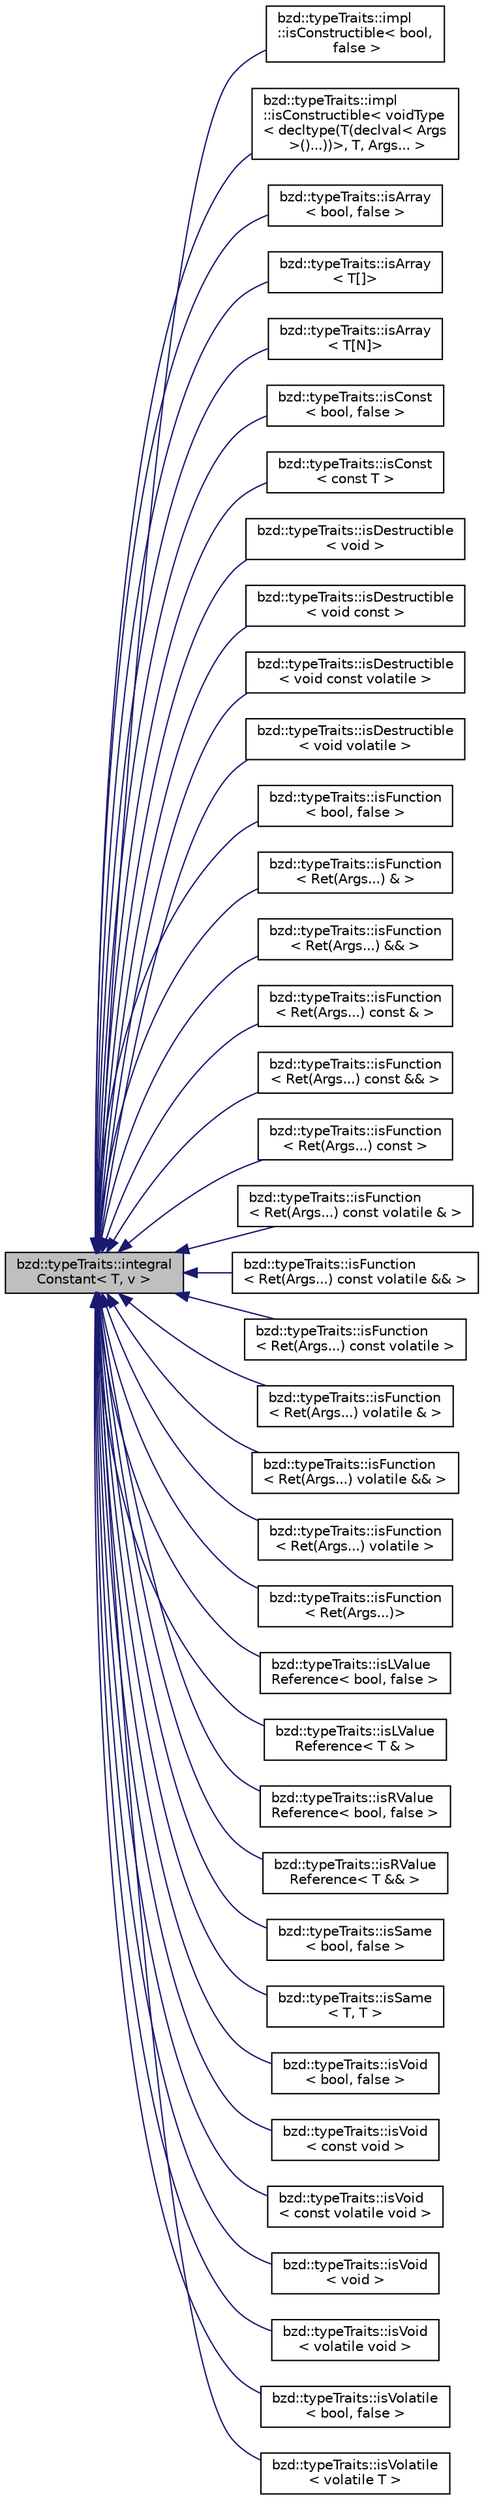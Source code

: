 digraph "bzd::typeTraits::integralConstant&lt; T, v &gt;"
{
  edge [fontname="Helvetica",fontsize="10",labelfontname="Helvetica",labelfontsize="10"];
  node [fontname="Helvetica",fontsize="10",shape=record];
  rankdir="LR";
  Node0 [label="bzd::typeTraits::integral\lConstant\< T, v \>",height=0.2,width=0.4,color="black", fillcolor="grey75", style="filled", fontcolor="black"];
  Node0 -> Node1 [dir="back",color="midnightblue",fontsize="10",style="solid",fontname="Helvetica"];
  Node1 [label="bzd::typeTraits::impl\l::isConstructible\< bool,\l false \>",height=0.2,width=0.4,color="black", fillcolor="white", style="filled",URL="$structbzd_1_1typeTraits_1_1impl_1_1isConstructible.html"];
  Node0 -> Node2 [dir="back",color="midnightblue",fontsize="10",style="solid",fontname="Helvetica"];
  Node2 [label="bzd::typeTraits::impl\l::isConstructible\< voidType\l\< decltype(T(declval\< Args\l \>()...))\>, T, Args... \>",height=0.2,width=0.4,color="black", fillcolor="white", style="filled",URL="$structbzd_1_1typeTraits_1_1impl_1_1isConstructible_3_01voidType_3_01decltype_07T_07declval_3_01Ab708546180c4980af3729b760eee75ea.html"];
  Node0 -> Node3 [dir="back",color="midnightblue",fontsize="10",style="solid",fontname="Helvetica"];
  Node3 [label="bzd::typeTraits::isArray\l\< bool, false \>",height=0.2,width=0.4,color="black", fillcolor="white", style="filled",URL="$structbzd_1_1typeTraits_1_1isArray.html"];
  Node0 -> Node4 [dir="back",color="midnightblue",fontsize="10",style="solid",fontname="Helvetica"];
  Node4 [label="bzd::typeTraits::isArray\l\< T[]\>",height=0.2,width=0.4,color="black", fillcolor="white", style="filled",URL="$structbzd_1_1typeTraits_1_1isArray_3_01T[]_4.html"];
  Node0 -> Node5 [dir="back",color="midnightblue",fontsize="10",style="solid",fontname="Helvetica"];
  Node5 [label="bzd::typeTraits::isArray\l\< T[N]\>",height=0.2,width=0.4,color="black", fillcolor="white", style="filled",URL="$structbzd_1_1typeTraits_1_1isArray_3_01T[N]_4.html"];
  Node0 -> Node6 [dir="back",color="midnightblue",fontsize="10",style="solid",fontname="Helvetica"];
  Node6 [label="bzd::typeTraits::isConst\l\< bool, false \>",height=0.2,width=0.4,color="black", fillcolor="white", style="filled",URL="$structbzd_1_1typeTraits_1_1isConst.html"];
  Node0 -> Node7 [dir="back",color="midnightblue",fontsize="10",style="solid",fontname="Helvetica"];
  Node7 [label="bzd::typeTraits::isConst\l\< const T \>",height=0.2,width=0.4,color="black", fillcolor="white", style="filled",URL="$structbzd_1_1typeTraits_1_1isConst_3_01const_01T_01_4.html"];
  Node0 -> Node8 [dir="back",color="midnightblue",fontsize="10",style="solid",fontname="Helvetica"];
  Node8 [label="bzd::typeTraits::isDestructible\l\< void \>",height=0.2,width=0.4,color="black", fillcolor="white", style="filled",URL="$structbzd_1_1typeTraits_1_1isDestructible_3_01void_01_4.html"];
  Node0 -> Node9 [dir="back",color="midnightblue",fontsize="10",style="solid",fontname="Helvetica"];
  Node9 [label="bzd::typeTraits::isDestructible\l\< void const \>",height=0.2,width=0.4,color="black", fillcolor="white", style="filled",URL="$structbzd_1_1typeTraits_1_1isDestructible_3_01void_01const_01_4.html"];
  Node0 -> Node10 [dir="back",color="midnightblue",fontsize="10",style="solid",fontname="Helvetica"];
  Node10 [label="bzd::typeTraits::isDestructible\l\< void const volatile \>",height=0.2,width=0.4,color="black", fillcolor="white", style="filled",URL="$structbzd_1_1typeTraits_1_1isDestructible_3_01void_01const_01volatile_01_4.html"];
  Node0 -> Node11 [dir="back",color="midnightblue",fontsize="10",style="solid",fontname="Helvetica"];
  Node11 [label="bzd::typeTraits::isDestructible\l\< void volatile \>",height=0.2,width=0.4,color="black", fillcolor="white", style="filled",URL="$structbzd_1_1typeTraits_1_1isDestructible_3_01void_01volatile_01_4.html"];
  Node0 -> Node12 [dir="back",color="midnightblue",fontsize="10",style="solid",fontname="Helvetica"];
  Node12 [label="bzd::typeTraits::isFunction\l\< bool, false \>",height=0.2,width=0.4,color="black", fillcolor="white", style="filled",URL="$structbzd_1_1typeTraits_1_1isFunction.html"];
  Node0 -> Node13 [dir="back",color="midnightblue",fontsize="10",style="solid",fontname="Helvetica"];
  Node13 [label="bzd::typeTraits::isFunction\l\< Ret(Args...) & \>",height=0.2,width=0.4,color="black", fillcolor="white", style="filled",URL="$structbzd_1_1typeTraits_1_1isFunction_3_01Ret_07Args_8_8_8_08_01_6_01_4.html"];
  Node0 -> Node14 [dir="back",color="midnightblue",fontsize="10",style="solid",fontname="Helvetica"];
  Node14 [label="bzd::typeTraits::isFunction\l\< Ret(Args...) && \>",height=0.2,width=0.4,color="black", fillcolor="white", style="filled",URL="$structbzd_1_1typeTraits_1_1isFunction_3_01Ret_07Args_8_8_8_08_01_6_6_01_4.html"];
  Node0 -> Node15 [dir="back",color="midnightblue",fontsize="10",style="solid",fontname="Helvetica"];
  Node15 [label="bzd::typeTraits::isFunction\l\< Ret(Args...) const & \>",height=0.2,width=0.4,color="black", fillcolor="white", style="filled",URL="$structbzd_1_1typeTraits_1_1isFunction_3_01Ret_07Args_8_8_8_08_01const_01_6_01_4.html"];
  Node0 -> Node16 [dir="back",color="midnightblue",fontsize="10",style="solid",fontname="Helvetica"];
  Node16 [label="bzd::typeTraits::isFunction\l\< Ret(Args...) const && \>",height=0.2,width=0.4,color="black", fillcolor="white", style="filled",URL="$structbzd_1_1typeTraits_1_1isFunction_3_01Ret_07Args_8_8_8_08_01const_01_6_6_01_4.html"];
  Node0 -> Node17 [dir="back",color="midnightblue",fontsize="10",style="solid",fontname="Helvetica"];
  Node17 [label="bzd::typeTraits::isFunction\l\< Ret(Args...) const \>",height=0.2,width=0.4,color="black", fillcolor="white", style="filled",URL="$structbzd_1_1typeTraits_1_1isFunction_3_01Ret_07Args_8_8_8_08_01const_01_4.html"];
  Node0 -> Node18 [dir="back",color="midnightblue",fontsize="10",style="solid",fontname="Helvetica"];
  Node18 [label="bzd::typeTraits::isFunction\l\< Ret(Args...) const volatile & \>",height=0.2,width=0.4,color="black", fillcolor="white", style="filled",URL="$structbzd_1_1typeTraits_1_1isFunction_3_01Ret_07Args_8_8_8_08_01const_01volatile_01_6_01_4.html"];
  Node0 -> Node19 [dir="back",color="midnightblue",fontsize="10",style="solid",fontname="Helvetica"];
  Node19 [label="bzd::typeTraits::isFunction\l\< Ret(Args...) const volatile && \>",height=0.2,width=0.4,color="black", fillcolor="white", style="filled",URL="$structbzd_1_1typeTraits_1_1isFunction_3_01Ret_07Args_8_8_8_08_01const_01volatile_01_6_6_01_4.html"];
  Node0 -> Node20 [dir="back",color="midnightblue",fontsize="10",style="solid",fontname="Helvetica"];
  Node20 [label="bzd::typeTraits::isFunction\l\< Ret(Args...) const volatile \>",height=0.2,width=0.4,color="black", fillcolor="white", style="filled",URL="$structbzd_1_1typeTraits_1_1isFunction_3_01Ret_07Args_8_8_8_08_01const_01volatile_01_4.html"];
  Node0 -> Node21 [dir="back",color="midnightblue",fontsize="10",style="solid",fontname="Helvetica"];
  Node21 [label="bzd::typeTraits::isFunction\l\< Ret(Args...) volatile & \>",height=0.2,width=0.4,color="black", fillcolor="white", style="filled",URL="$structbzd_1_1typeTraits_1_1isFunction_3_01Ret_07Args_8_8_8_08_01volatile_01_6_01_4.html"];
  Node0 -> Node22 [dir="back",color="midnightblue",fontsize="10",style="solid",fontname="Helvetica"];
  Node22 [label="bzd::typeTraits::isFunction\l\< Ret(Args...) volatile && \>",height=0.2,width=0.4,color="black", fillcolor="white", style="filled",URL="$structbzd_1_1typeTraits_1_1isFunction_3_01Ret_07Args_8_8_8_08_01volatile_01_6_6_01_4.html"];
  Node0 -> Node23 [dir="back",color="midnightblue",fontsize="10",style="solid",fontname="Helvetica"];
  Node23 [label="bzd::typeTraits::isFunction\l\< Ret(Args...) volatile \>",height=0.2,width=0.4,color="black", fillcolor="white", style="filled",URL="$structbzd_1_1typeTraits_1_1isFunction_3_01Ret_07Args_8_8_8_08_01volatile_01_4.html"];
  Node0 -> Node24 [dir="back",color="midnightblue",fontsize="10",style="solid",fontname="Helvetica"];
  Node24 [label="bzd::typeTraits::isFunction\l\< Ret(Args...)\>",height=0.2,width=0.4,color="black", fillcolor="white", style="filled",URL="$structbzd_1_1typeTraits_1_1isFunction_3_01Ret_07Args_8_8_8_08_4.html"];
  Node0 -> Node25 [dir="back",color="midnightblue",fontsize="10",style="solid",fontname="Helvetica"];
  Node25 [label="bzd::typeTraits::isLValue\lReference\< bool, false \>",height=0.2,width=0.4,color="black", fillcolor="white", style="filled",URL="$structbzd_1_1typeTraits_1_1isLValueReference.html"];
  Node0 -> Node26 [dir="back",color="midnightblue",fontsize="10",style="solid",fontname="Helvetica"];
  Node26 [label="bzd::typeTraits::isLValue\lReference\< T & \>",height=0.2,width=0.4,color="black", fillcolor="white", style="filled",URL="$structbzd_1_1typeTraits_1_1isLValueReference_3_01T_01_6_01_4.html"];
  Node0 -> Node27 [dir="back",color="midnightblue",fontsize="10",style="solid",fontname="Helvetica"];
  Node27 [label="bzd::typeTraits::isRValue\lReference\< bool, false \>",height=0.2,width=0.4,color="black", fillcolor="white", style="filled",URL="$structbzd_1_1typeTraits_1_1isRValueReference.html"];
  Node0 -> Node28 [dir="back",color="midnightblue",fontsize="10",style="solid",fontname="Helvetica"];
  Node28 [label="bzd::typeTraits::isRValue\lReference\< T && \>",height=0.2,width=0.4,color="black", fillcolor="white", style="filled",URL="$structbzd_1_1typeTraits_1_1isRValueReference_3_01T_01_6_6_01_4.html"];
  Node0 -> Node29 [dir="back",color="midnightblue",fontsize="10",style="solid",fontname="Helvetica"];
  Node29 [label="bzd::typeTraits::isSame\l\< bool, false \>",height=0.2,width=0.4,color="black", fillcolor="white", style="filled",URL="$structbzd_1_1typeTraits_1_1isSame.html"];
  Node0 -> Node30 [dir="back",color="midnightblue",fontsize="10",style="solid",fontname="Helvetica"];
  Node30 [label="bzd::typeTraits::isSame\l\< T, T \>",height=0.2,width=0.4,color="black", fillcolor="white", style="filled",URL="$structbzd_1_1typeTraits_1_1isSame_3_01T_00_01T_01_4.html"];
  Node0 -> Node31 [dir="back",color="midnightblue",fontsize="10",style="solid",fontname="Helvetica"];
  Node31 [label="bzd::typeTraits::isVoid\l\< bool, false \>",height=0.2,width=0.4,color="black", fillcolor="white", style="filled",URL="$structbzd_1_1typeTraits_1_1isVoid.html"];
  Node0 -> Node32 [dir="back",color="midnightblue",fontsize="10",style="solid",fontname="Helvetica"];
  Node32 [label="bzd::typeTraits::isVoid\l\< const void \>",height=0.2,width=0.4,color="black", fillcolor="white", style="filled",URL="$structbzd_1_1typeTraits_1_1isVoid_3_01const_01void_01_4.html"];
  Node0 -> Node33 [dir="back",color="midnightblue",fontsize="10",style="solid",fontname="Helvetica"];
  Node33 [label="bzd::typeTraits::isVoid\l\< const volatile void \>",height=0.2,width=0.4,color="black", fillcolor="white", style="filled",URL="$structbzd_1_1typeTraits_1_1isVoid_3_01const_01volatile_01void_01_4.html"];
  Node0 -> Node34 [dir="back",color="midnightblue",fontsize="10",style="solid",fontname="Helvetica"];
  Node34 [label="bzd::typeTraits::isVoid\l\< void \>",height=0.2,width=0.4,color="black", fillcolor="white", style="filled",URL="$structbzd_1_1typeTraits_1_1isVoid_3_01void_01_4.html"];
  Node0 -> Node35 [dir="back",color="midnightblue",fontsize="10",style="solid",fontname="Helvetica"];
  Node35 [label="bzd::typeTraits::isVoid\l\< volatile void \>",height=0.2,width=0.4,color="black", fillcolor="white", style="filled",URL="$structbzd_1_1typeTraits_1_1isVoid_3_01volatile_01void_01_4.html"];
  Node0 -> Node36 [dir="back",color="midnightblue",fontsize="10",style="solid",fontname="Helvetica"];
  Node36 [label="bzd::typeTraits::isVolatile\l\< bool, false \>",height=0.2,width=0.4,color="black", fillcolor="white", style="filled",URL="$structbzd_1_1typeTraits_1_1isVolatile.html"];
  Node0 -> Node37 [dir="back",color="midnightblue",fontsize="10",style="solid",fontname="Helvetica"];
  Node37 [label="bzd::typeTraits::isVolatile\l\< volatile T \>",height=0.2,width=0.4,color="black", fillcolor="white", style="filled",URL="$structbzd_1_1typeTraits_1_1isVolatile_3_01volatile_01T_01_4.html"];
}
